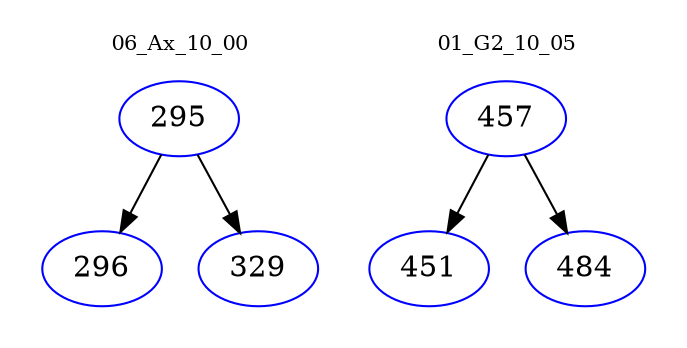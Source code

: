 digraph{
subgraph cluster_0 {
color = white
label = "06_Ax_10_00";
fontsize=10;
T0_295 [label="295", color="blue"]
T0_295 -> T0_296 [color="black"]
T0_296 [label="296", color="blue"]
T0_295 -> T0_329 [color="black"]
T0_329 [label="329", color="blue"]
}
subgraph cluster_1 {
color = white
label = "01_G2_10_05";
fontsize=10;
T1_457 [label="457", color="blue"]
T1_457 -> T1_451 [color="black"]
T1_451 [label="451", color="blue"]
T1_457 -> T1_484 [color="black"]
T1_484 [label="484", color="blue"]
}
}
